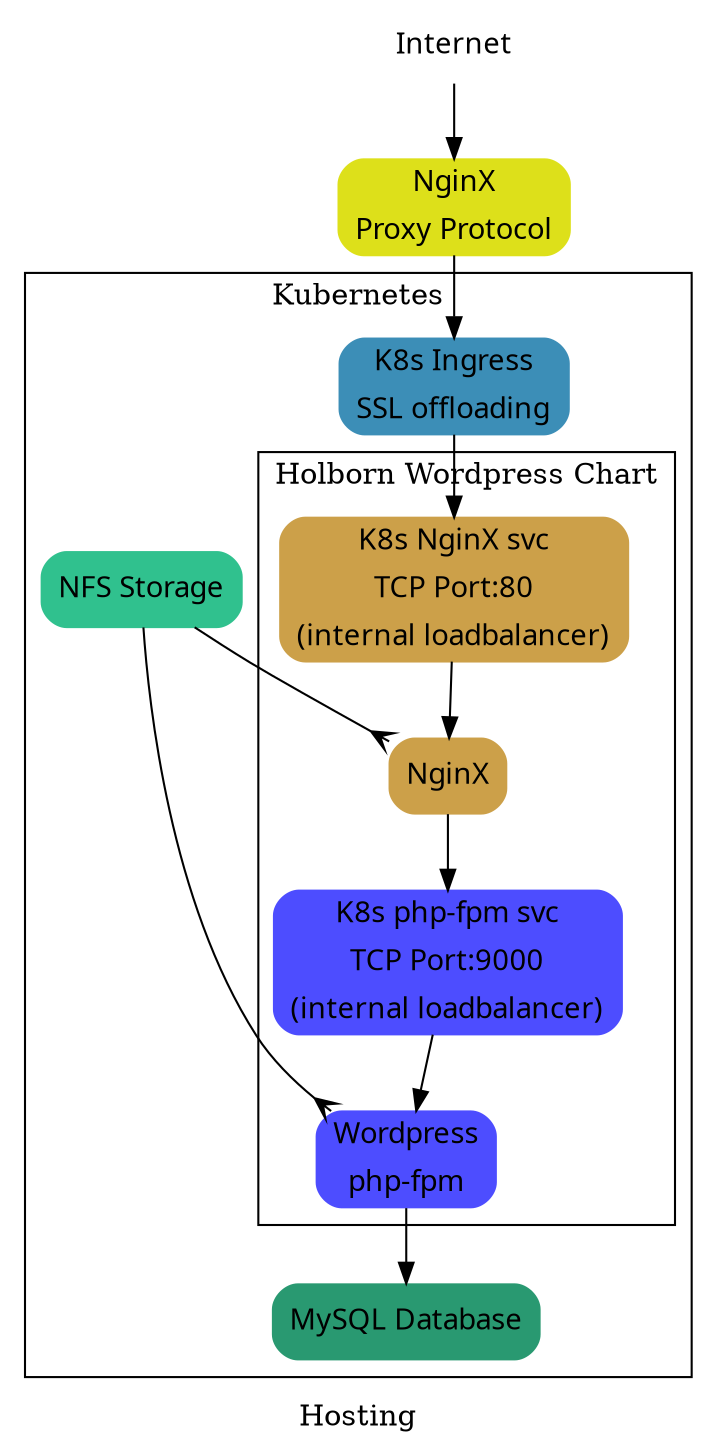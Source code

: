 #!/usr/bin/env dot
# dot -Tpng -o hosting-simple.png hosting-simple.dot

digraph Hosting {
  graph [compound=true];
  node [fontname="verdana"];
  label = "Hosting"

  internet      [ shape=none,    label="Internet", image="cloud_250_134.png" ];

  internet      -> loadBalancer;
  loadBalancer  -> ingress;
  subgraph cluster_Kubernetes {
    label = "Kubernetes";
    ingress       -> nginx_service
    subgraph cluster_SharedStorage {
      label = "Holborn Wordpress Chart";
      nginx_service -> nginx_pod;
      nginx_pod     -> app_service;
      app_service   -> app_pod;
    }
    storage -> app_pod    [ arrowhead=crow ];
    storage -> nginx_pod  [ arrowhead=crow ];
    app_pod -> db;
  }


  ingress       [shape=Mrecord, color="#3c8eb7", style=filled, label="{K8s Ingress|SSL offloading}"];
  nginx_service [shape=Mrecord, color="#cca049", style=filled, label="{K8s NginX svc|TCP Port:80|(internal loadbalancer)}"];
  nginx_pod     [shape=Mrecord, color="#cca049", style=filled, label="{NginX}"];

  storage       [shape=Mrecord, color="#30c18e", style=filled, label="{NFS Storage}"];

  app_service   [shape=Mrecord, color="#4d4dff", style=filled, label="{K8s php-fpm svc|TCP Port:9000|(internal loadbalancer)}"];
  app_pod       [shape=Mrecord, color="#4d4dff", style=filled, label="{Wordpress|php-fpm}"];

  loadBalancer [shape=Mrecord, color="#dde01a", style=filled, label="{NginX|Proxy Protocol}"];
  db  [shape=Mrecord, color="#299971", style=filled, label="{MySQL Database}"];
}

